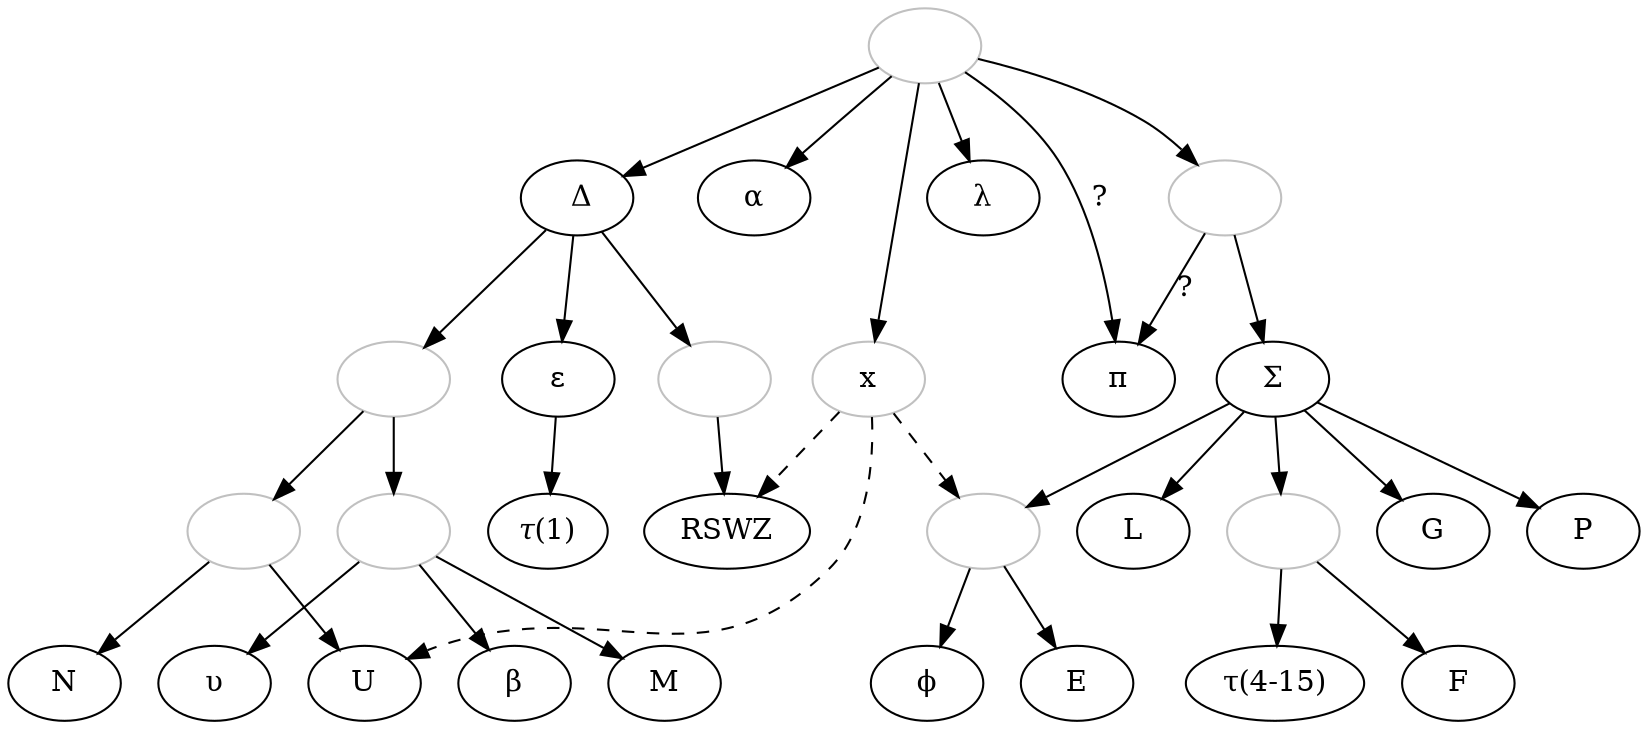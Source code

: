 digraph {
archetyp [color="grey", label=""];
delta [label=" Δ"];
epsilon [label="ɛ"];
tau1 [label="𝜏(1)"];
ypsilon [label="υ"];
beta [label="β"];
alpha [label="α"];
x [color="grey"];
lambda [label="λ"];
pi [label="π"];
sigma [label="Σ"];
phi [label="ϕ"];
tau [label="τ(4-15)"];
preRSWZ [color="grey", label=""];
1 [color="grey", label=""];
2 [color="grey", label=""];
3 [color="grey", label=""];
4 [color="grey", label=""];
5 [color="grey", label=""];
6 [color="grey", label=""];

archetyp -> delta;
archetyp -> alpha;
archetyp -> x;
archetyp -> lambda;
archetyp -> pi [label="?"];

delta -> epsilon;
epsilon -> tau1;
delta -> preRSWZ;
preRSWZ -> RSWZ;
delta -> 1;
1 -> 2;
2 -> ypsilon;
2 -> beta;
2 -> M;
1 -> 3;
3 -> N;
3 -> U;

x -> U [style="dashed"];
x -> RSWZ [style="dashed"];
x -> 5 [style="dashed"];

archetyp -> 4;
4 -> pi [label="?"];
4 -> sigma;
sigma -> 5;
5 -> E;
5 -> phi;
sigma -> G;
sigma -> P;
sigma -> 6;
6 -> F;
6 -> tau;
sigma -> L;
}
